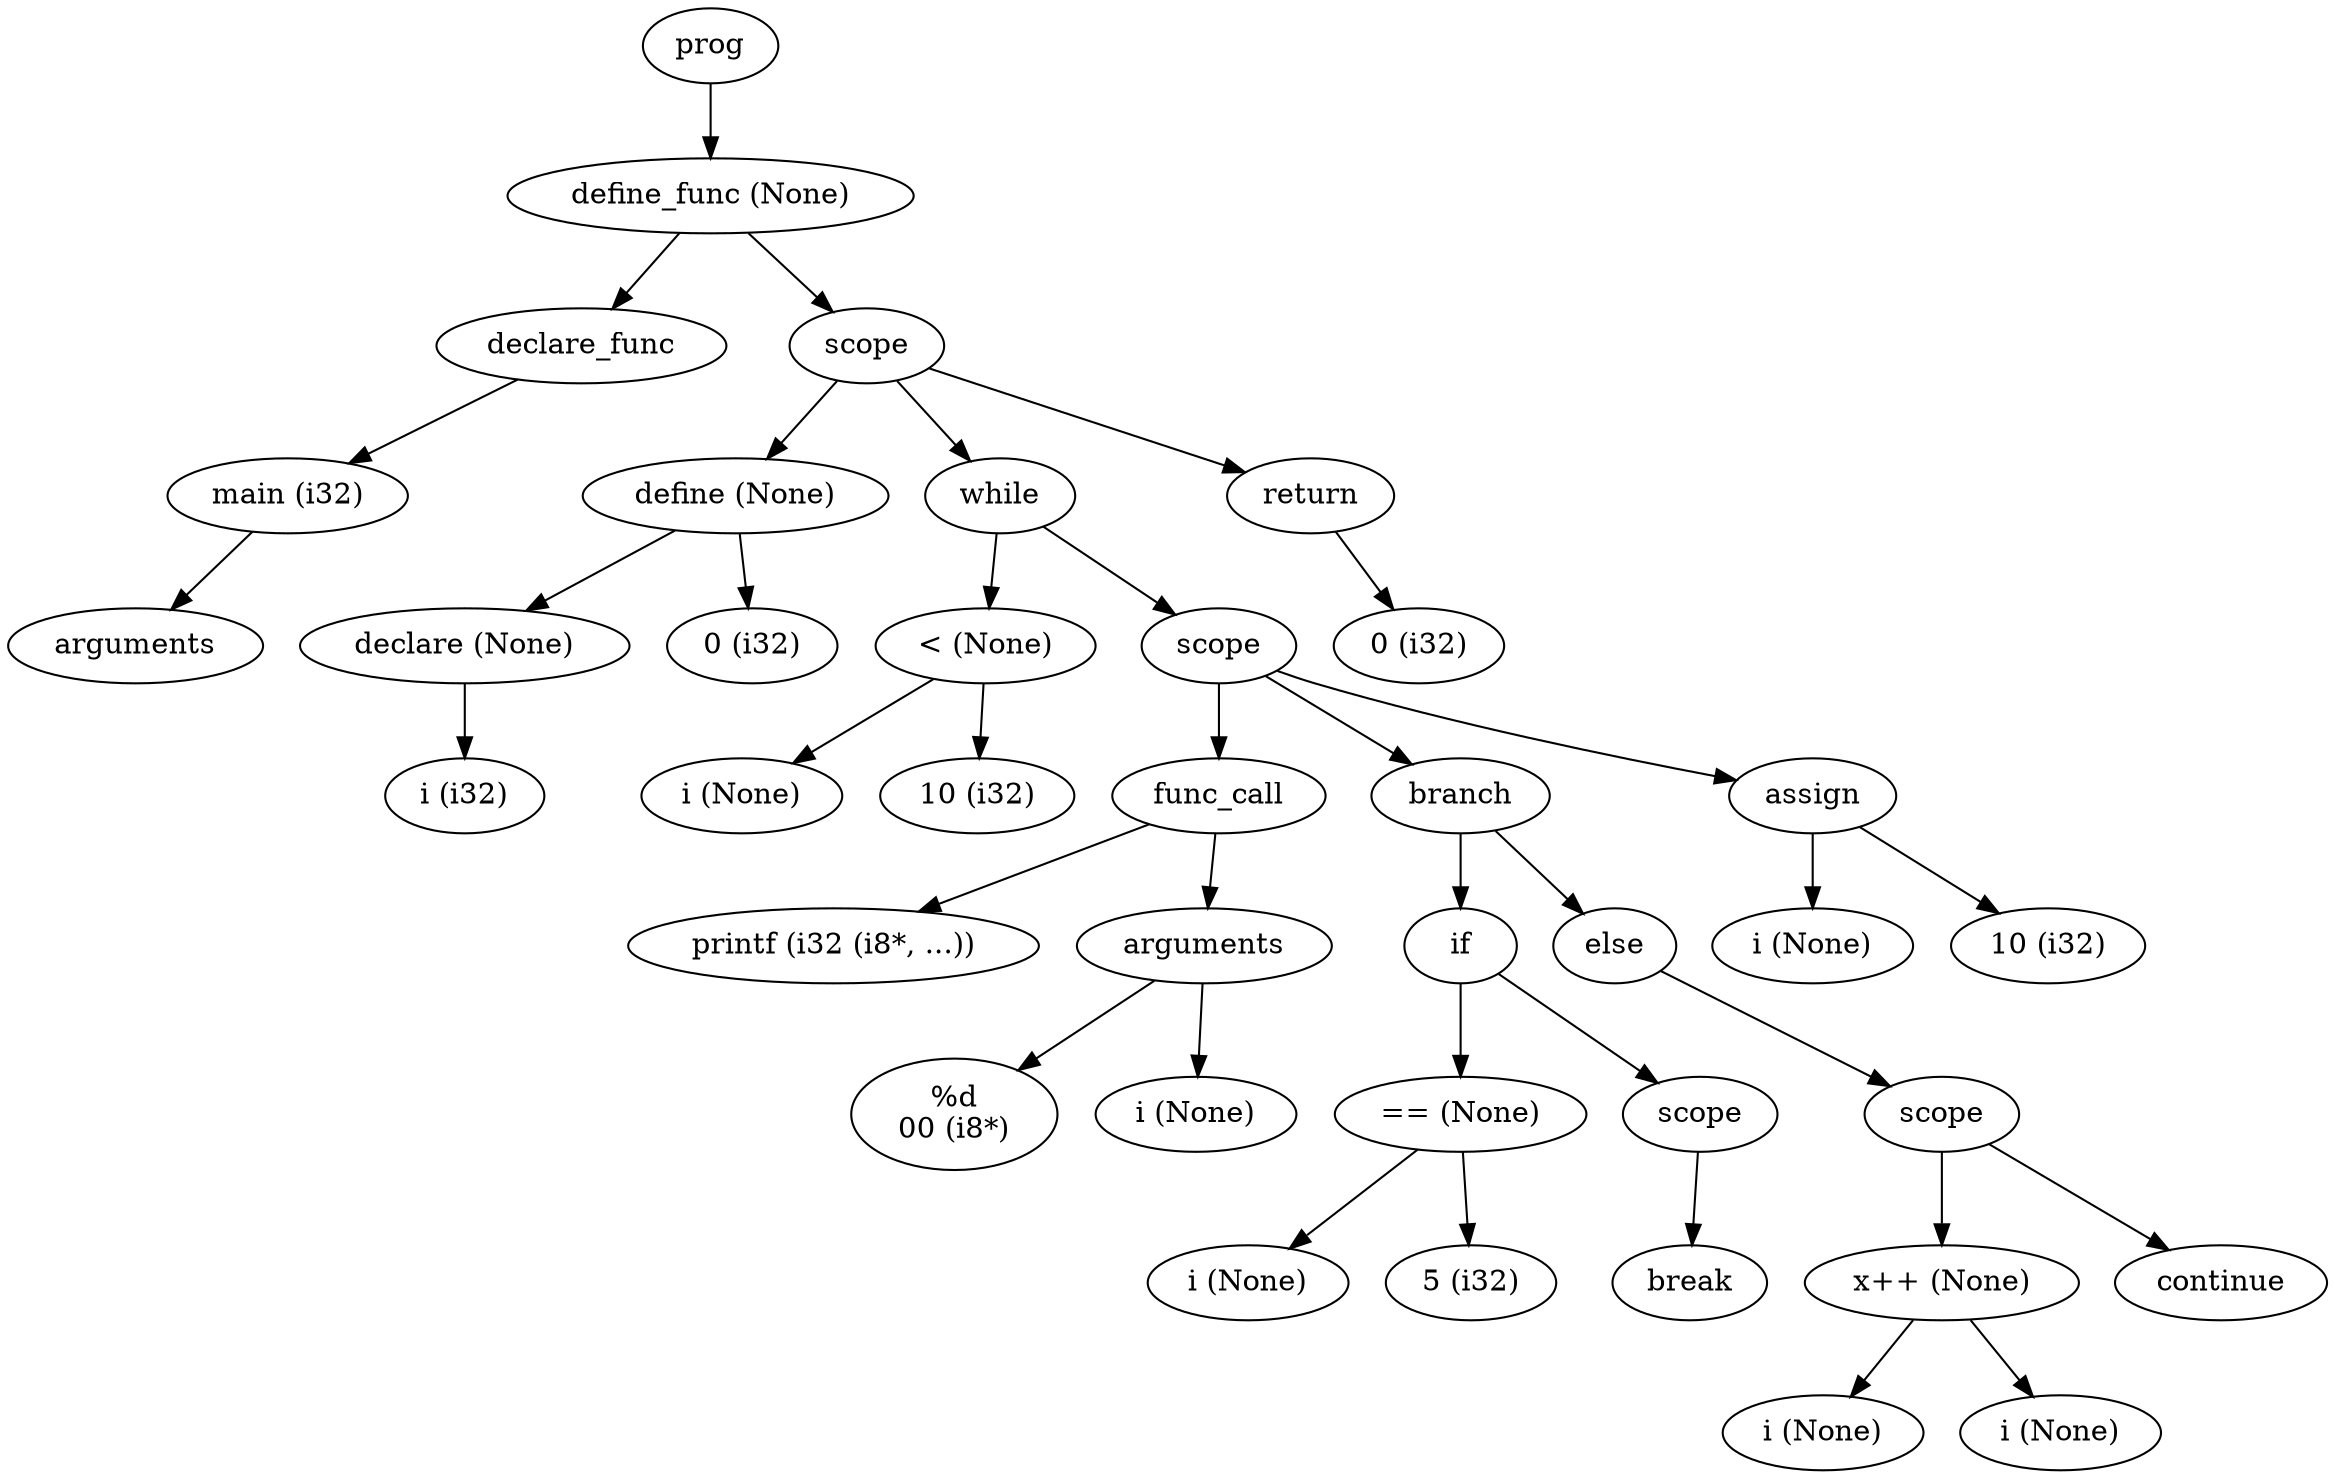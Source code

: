 digraph AST {
	node0[label="prog"]
	node1[label="define_func (None)"]
	node0->node1
	node2[label="declare_func"]
	node1->node2
	node3[label="main (i32)"]
	node2->node3
	node4[label="arguments"]
	node3->node4
	node5[label="scope"]
	node1->node5
	node6[label="define (None)"]
	node5->node6
	node7[label="declare (None)"]
	node6->node7
	node8[label="i (i32)"]
	node7->node8
	node9[label="0 (i32)"]
	node6->node9
	node10[label="while"]
	node5->node10
	node11[label="< (None)"]
	node10->node11
	node12[label="i (None)"]
	node11->node12
	node13[label="10 (i32)"]
	node11->node13
	node14[label="scope"]
	node10->node14
	node15[label="func_call"]
	node14->node15
	node16[label="printf (i32 (i8*, ...))"]
	node15->node16
	node17[label="arguments"]
	node15->node17
	node18[label="%d\n\00 (i8*)"]
	node17->node18
	node19[label="i (None)"]
	node17->node19
	node20[label="branch"]
	node14->node20
	node21[label="if"]
	node20->node21
	node22[label="== (None)"]
	node21->node22
	node23[label="i (None)"]
	node22->node23
	node24[label="5 (i32)"]
	node22->node24
	node25[label="scope"]
	node21->node25
	node26[label="break"]
	node25->node26
	node27[label="else"]
	node20->node27
	node28[label="scope"]
	node27->node28
	node29[label="x++ (None)"]
	node28->node29
	node30[label="i (None)"]
	node29->node30
	node31[label="i (None)"]
	node29->node31
	node32[label="continue"]
	node28->node32
	node33[label="assign"]
	node14->node33
	node34[label="i (None)"]
	node33->node34
	node35[label="10 (i32)"]
	node33->node35
	node36[label="return"]
	node5->node36
	node37[label="0 (i32)"]
	node36->node37
}